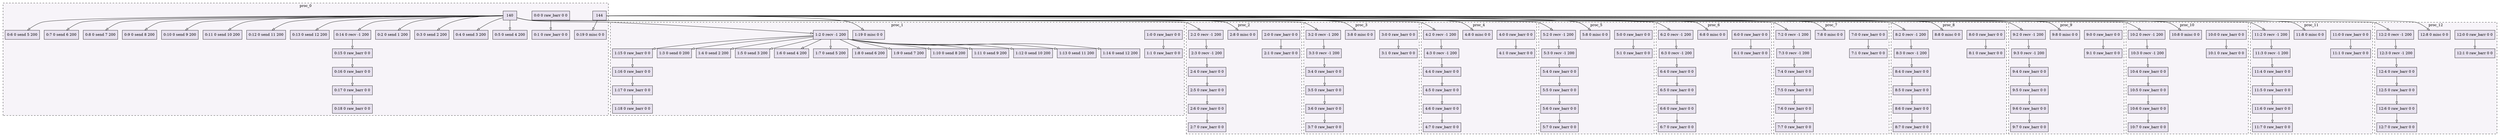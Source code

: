 digraph{node[shape=record style=filled colorscheme=purd9 fillcolor=2];subgraph cluster0{style=dashed;colorscheme=purd9;bgcolor=1;edge[arrowhead=empty];label=proc_0;0[label="0:0 0 raw_barr 0 0"];1[label="0:1 0 raw_barr 0 0"];2[label="0:2 0 send 1 200"];3[label="0:3 0 send 2 200"];4[label="0:4 0 send 3 200"];5[label="0:5 0 send 4 200"];6[label="0:6 0 send 5 200"];7[label="0:7 0 send 6 200"];8[label="0:8 0 send 7 200"];9[label="0:9 0 send 8 200"];10[label="0:10 0 send 9 200"];11[label="0:11 0 send 10 200"];12[label="0:12 0 send 11 200"];13[label="0:13 0 send 12 200"];14[label="0:14 0 recv -1 200"];15[label="0:15 0 raw_barr 0 0"];16[label="0:16 0 raw_barr 0 0"];17[label="0:17 0 raw_barr 0 0"];18[label="0:18 0 raw_barr 0 0"];19[label="0:19 0 misc 0 0"];0->1;140->2;140->3;140->4;140->5;140->6;140->7;140->8;140->9;140->10;140->11;140->12;140->13;140->14;14->15;15->16;16->17;17->18;144->19;}subgraph cluster1{style=dashed;colorscheme=purd9;bgcolor=1;edge[arrowhead=empty];label=proc_1;20[label="1:0 0 raw_barr 0 0"];21[label="1:1 0 raw_barr 0 0"];22[label="1:2 0 recv -1 200"];23[label="1:3 0 send 0 200"];24[label="1:4 0 send 2 200"];25[label="1:5 0 send 3 200"];26[label="1:6 0 send 4 200"];27[label="1:7 0 send 5 200"];28[label="1:8 0 send 6 200"];29[label="1:9 0 send 7 200"];30[label="1:10 0 send 8 200"];31[label="1:11 0 send 9 200"];32[label="1:12 0 send 10 200"];33[label="1:13 0 send 11 200"];34[label="1:14 0 send 12 200"];35[label="1:15 0 raw_barr 0 0"];36[label="1:16 0 raw_barr 0 0"];37[label="1:17 0 raw_barr 0 0"];38[label="1:18 0 raw_barr 0 0"];39[label="1:19 0 misc 0 0"];20->21;140->22;22->23;22->24;22->25;22->26;22->27;22->28;22->29;22->30;22->31;22->32;22->33;22->34;22->35;35->36;36->37;37->38;144->39;}subgraph cluster2{style=dashed;colorscheme=purd9;bgcolor=1;edge[arrowhead=empty];label=proc_2;40[label="2:0 0 raw_barr 0 0"];41[label="2:1 0 raw_barr 0 0"];42[label="2:2 0 recv -1 200"];43[label="2:3 0 recv -1 200"];44[label="2:4 0 raw_barr 0 0"];45[label="2:5 0 raw_barr 0 0"];46[label="2:6 0 raw_barr 0 0"];47[label="2:7 0 raw_barr 0 0"];48[label="2:8 0 misc 0 0"];40->41;140->42;42->43;43->44;44->45;45->46;46->47;144->48;}subgraph cluster3{style=dashed;colorscheme=purd9;bgcolor=1;edge[arrowhead=empty];label=proc_3;49[label="3:0 0 raw_barr 0 0"];50[label="3:1 0 raw_barr 0 0"];51[label="3:2 0 recv -1 200"];52[label="3:3 0 recv -1 200"];53[label="3:4 0 raw_barr 0 0"];54[label="3:5 0 raw_barr 0 0"];55[label="3:6 0 raw_barr 0 0"];56[label="3:7 0 raw_barr 0 0"];57[label="3:8 0 misc 0 0"];49->50;140->51;51->52;52->53;53->54;54->55;55->56;144->57;}subgraph cluster4{style=dashed;colorscheme=purd9;bgcolor=1;edge[arrowhead=empty];label=proc_4;58[label="4:0 0 raw_barr 0 0"];59[label="4:1 0 raw_barr 0 0"];60[label="4:2 0 recv -1 200"];61[label="4:3 0 recv -1 200"];62[label="4:4 0 raw_barr 0 0"];63[label="4:5 0 raw_barr 0 0"];64[label="4:6 0 raw_barr 0 0"];65[label="4:7 0 raw_barr 0 0"];66[label="4:8 0 misc 0 0"];58->59;140->60;60->61;61->62;62->63;63->64;64->65;144->66;}subgraph cluster5{style=dashed;colorscheme=purd9;bgcolor=1;edge[arrowhead=empty];label=proc_5;67[label="5:0 0 raw_barr 0 0"];68[label="5:1 0 raw_barr 0 0"];69[label="5:2 0 recv -1 200"];70[label="5:3 0 recv -1 200"];71[label="5:4 0 raw_barr 0 0"];72[label="5:5 0 raw_barr 0 0"];73[label="5:6 0 raw_barr 0 0"];74[label="5:7 0 raw_barr 0 0"];75[label="5:8 0 misc 0 0"];67->68;140->69;69->70;70->71;71->72;72->73;73->74;144->75;}subgraph cluster6{style=dashed;colorscheme=purd9;bgcolor=1;edge[arrowhead=empty];label=proc_6;76[label="6:0 0 raw_barr 0 0"];77[label="6:1 0 raw_barr 0 0"];78[label="6:2 0 recv -1 200"];79[label="6:3 0 recv -1 200"];80[label="6:4 0 raw_barr 0 0"];81[label="6:5 0 raw_barr 0 0"];82[label="6:6 0 raw_barr 0 0"];83[label="6:7 0 raw_barr 0 0"];84[label="6:8 0 misc 0 0"];76->77;140->78;78->79;79->80;80->81;81->82;82->83;144->84;}subgraph cluster7{style=dashed;colorscheme=purd9;bgcolor=1;edge[arrowhead=empty];label=proc_7;85[label="7:0 0 raw_barr 0 0"];86[label="7:1 0 raw_barr 0 0"];87[label="7:2 0 recv -1 200"];88[label="7:3 0 recv -1 200"];89[label="7:4 0 raw_barr 0 0"];90[label="7:5 0 raw_barr 0 0"];91[label="7:6 0 raw_barr 0 0"];92[label="7:7 0 raw_barr 0 0"];93[label="7:8 0 misc 0 0"];85->86;140->87;87->88;88->89;89->90;90->91;91->92;144->93;}subgraph cluster8{style=dashed;colorscheme=purd9;bgcolor=1;edge[arrowhead=empty];label=proc_8;94[label="8:0 0 raw_barr 0 0"];95[label="8:1 0 raw_barr 0 0"];96[label="8:2 0 recv -1 200"];97[label="8:3 0 recv -1 200"];98[label="8:4 0 raw_barr 0 0"];99[label="8:5 0 raw_barr 0 0"];100[label="8:6 0 raw_barr 0 0"];101[label="8:7 0 raw_barr 0 0"];102[label="8:8 0 misc 0 0"];94->95;140->96;96->97;97->98;98->99;99->100;100->101;144->102;}subgraph cluster9{style=dashed;colorscheme=purd9;bgcolor=1;edge[arrowhead=empty];label=proc_9;103[label="9:0 0 raw_barr 0 0"];104[label="9:1 0 raw_barr 0 0"];105[label="9:2 0 recv -1 200"];106[label="9:3 0 recv -1 200"];107[label="9:4 0 raw_barr 0 0"];108[label="9:5 0 raw_barr 0 0"];109[label="9:6 0 raw_barr 0 0"];110[label="9:7 0 raw_barr 0 0"];111[label="9:8 0 misc 0 0"];103->104;140->105;105->106;106->107;107->108;108->109;109->110;144->111;}subgraph cluster10{style=dashed;colorscheme=purd9;bgcolor=1;edge[arrowhead=empty];label=proc_10;112[label="10:0 0 raw_barr 0 0"];113[label="10:1 0 raw_barr 0 0"];114[label="10:2 0 recv -1 200"];115[label="10:3 0 recv -1 200"];116[label="10:4 0 raw_barr 0 0"];117[label="10:5 0 raw_barr 0 0"];118[label="10:6 0 raw_barr 0 0"];119[label="10:7 0 raw_barr 0 0"];120[label="10:8 0 misc 0 0"];112->113;140->114;114->115;115->116;116->117;117->118;118->119;144->120;}subgraph cluster11{style=dashed;colorscheme=purd9;bgcolor=1;edge[arrowhead=empty];label=proc_11;121[label="11:0 0 raw_barr 0 0"];122[label="11:1 0 raw_barr 0 0"];123[label="11:2 0 recv -1 200"];124[label="11:3 0 recv -1 200"];125[label="11:4 0 raw_barr 0 0"];126[label="11:5 0 raw_barr 0 0"];127[label="11:6 0 raw_barr 0 0"];128[label="11:7 0 raw_barr 0 0"];129[label="11:8 0 misc 0 0"];121->122;140->123;123->124;124->125;125->126;126->127;127->128;144->129;}subgraph cluster12{style=dashed;colorscheme=purd9;bgcolor=1;edge[arrowhead=empty];label=proc_12;130[label="12:0 0 raw_barr 0 0"];131[label="12:1 0 raw_barr 0 0"];132[label="12:2 0 recv -1 200"];133[label="12:3 0 recv -1 200"];134[label="12:4 0 raw_barr 0 0"];135[label="12:5 0 raw_barr 0 0"];136[label="12:6 0 raw_barr 0 0"];137[label="12:7 0 raw_barr 0 0"];138[label="12:8 0 misc 0 0"];130->131;140->132;132->133;133->134;134->135;135->136;136->137;144->138;}}